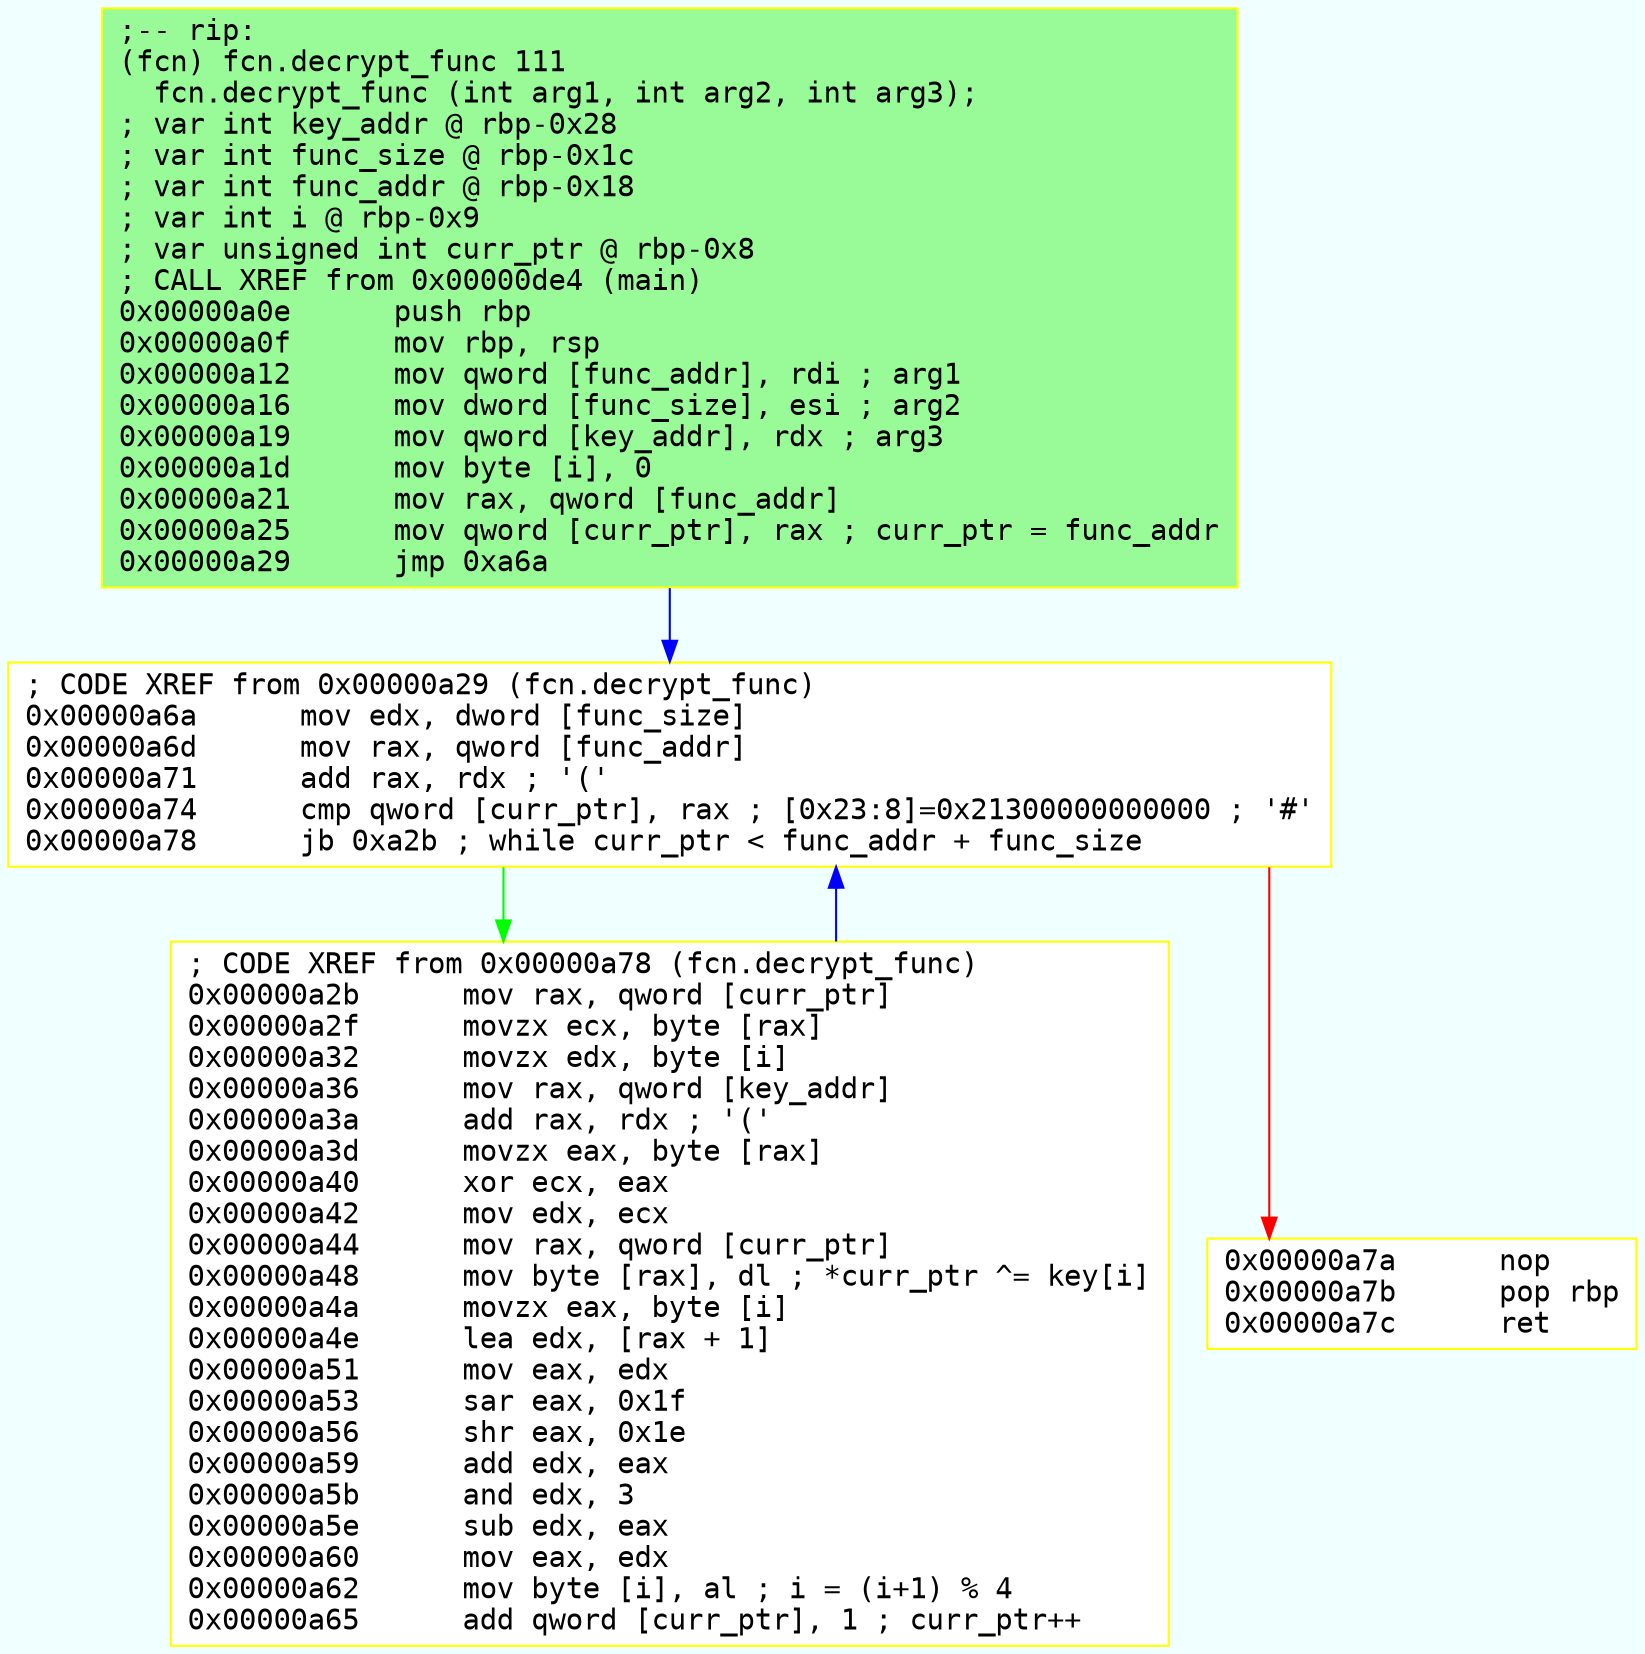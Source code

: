 digraph code {
	graph [bgcolor=azure fontsize=8 fontname="Courier" splines="ortho"];
	node [fillcolor=gray style=filled shape=box];
	edge [arrowhead="normal"];
	"0x00000a0e" -> "0x00000a6a" [color="blue"];
	"0x00000a0e" [URL="fcn.decrypt_func/0x00000a0e", fillcolor="palegreen",color="yellow", fontname="Courier",label=";-- rip:\l(fcn) fcn.decrypt_func 111\l  fcn.decrypt_func (int arg1, int arg2, int arg3);\l; var int key_addr @ rbp-0x28\l; var int func_size @ rbp-0x1c\l; var int func_addr @ rbp-0x18\l; var int i @ rbp-0x9\l; var unsigned int curr_ptr @ rbp-0x8\l; CALL XREF from 0x00000de4 (main)\l0x00000a0e      push rbp\l0x00000a0f      mov rbp, rsp\l0x00000a12      mov qword [func_addr], rdi ; arg1\l0x00000a16      mov dword [func_size], esi ; arg2\l0x00000a19      mov qword [key_addr], rdx ; arg3\l0x00000a1d      mov byte [i], 0\l0x00000a21      mov rax, qword [func_addr]\l0x00000a25      mov qword [curr_ptr], rax ; curr_ptr = func_addr\l0x00000a29      jmp 0xa6a\l"]
	"0x00000a2b" -> "0x00000a6a" [color="blue"];
	"0x00000a2b" [URL="fcn.decrypt_func/0x00000a2b", fillcolor="white",color="yellow", fontname="Courier",label="; CODE XREF from 0x00000a78 (fcn.decrypt_func)\l0x00000a2b      mov rax, qword [curr_ptr]\l0x00000a2f      movzx ecx, byte [rax]\l0x00000a32      movzx edx, byte [i]\l0x00000a36      mov rax, qword [key_addr]\l0x00000a3a      add rax, rdx ; '('\l0x00000a3d      movzx eax, byte [rax]\l0x00000a40      xor ecx, eax\l0x00000a42      mov edx, ecx\l0x00000a44      mov rax, qword [curr_ptr]\l0x00000a48      mov byte [rax], dl ; *curr_ptr ^= key[i]\l0x00000a4a      movzx eax, byte [i]\l0x00000a4e      lea edx, [rax + 1]\l0x00000a51      mov eax, edx\l0x00000a53      sar eax, 0x1f\l0x00000a56      shr eax, 0x1e\l0x00000a59      add edx, eax\l0x00000a5b      and edx, 3\l0x00000a5e      sub edx, eax\l0x00000a60      mov eax, edx\l0x00000a62      mov byte [i], al ; i = (i+1) % 4\l0x00000a65      add qword [curr_ptr], 1 ; curr_ptr++\l"]
	"0x00000a6a" -> "0x00000a2b" [color="green"];
	"0x00000a6a" -> "0x00000a7a" [color="red"];
	"0x00000a6a" [URL="fcn.decrypt_func/0x00000a6a", fillcolor="white",color="yellow", fontname="Courier",label="; CODE XREF from 0x00000a29 (fcn.decrypt_func)\l0x00000a6a      mov edx, dword [func_size]\l0x00000a6d      mov rax, qword [func_addr]\l0x00000a71      add rax, rdx ; '('\l0x00000a74      cmp qword [curr_ptr], rax ; [0x23:8]=0x21300000000000 ; '#'\l0x00000a78      jb 0xa2b ; while curr_ptr < func_addr + func_size\l"]
	"0x00000a7a" [URL="fcn.decrypt_func/0x00000a7a", fillcolor="white",color="yellow", fontname="Courier",label="0x00000a7a      nop\l0x00000a7b      pop rbp\l0x00000a7c      ret\l"]
}
